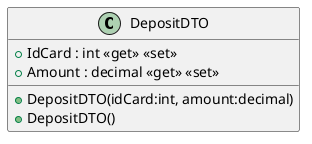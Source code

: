 @startuml
class DepositDTO {
    + IdCard : int <<get>> <<set>>
    + Amount : decimal <<get>> <<set>>
    + DepositDTO(idCard:int, amount:decimal)
    + DepositDTO()
}
@enduml
